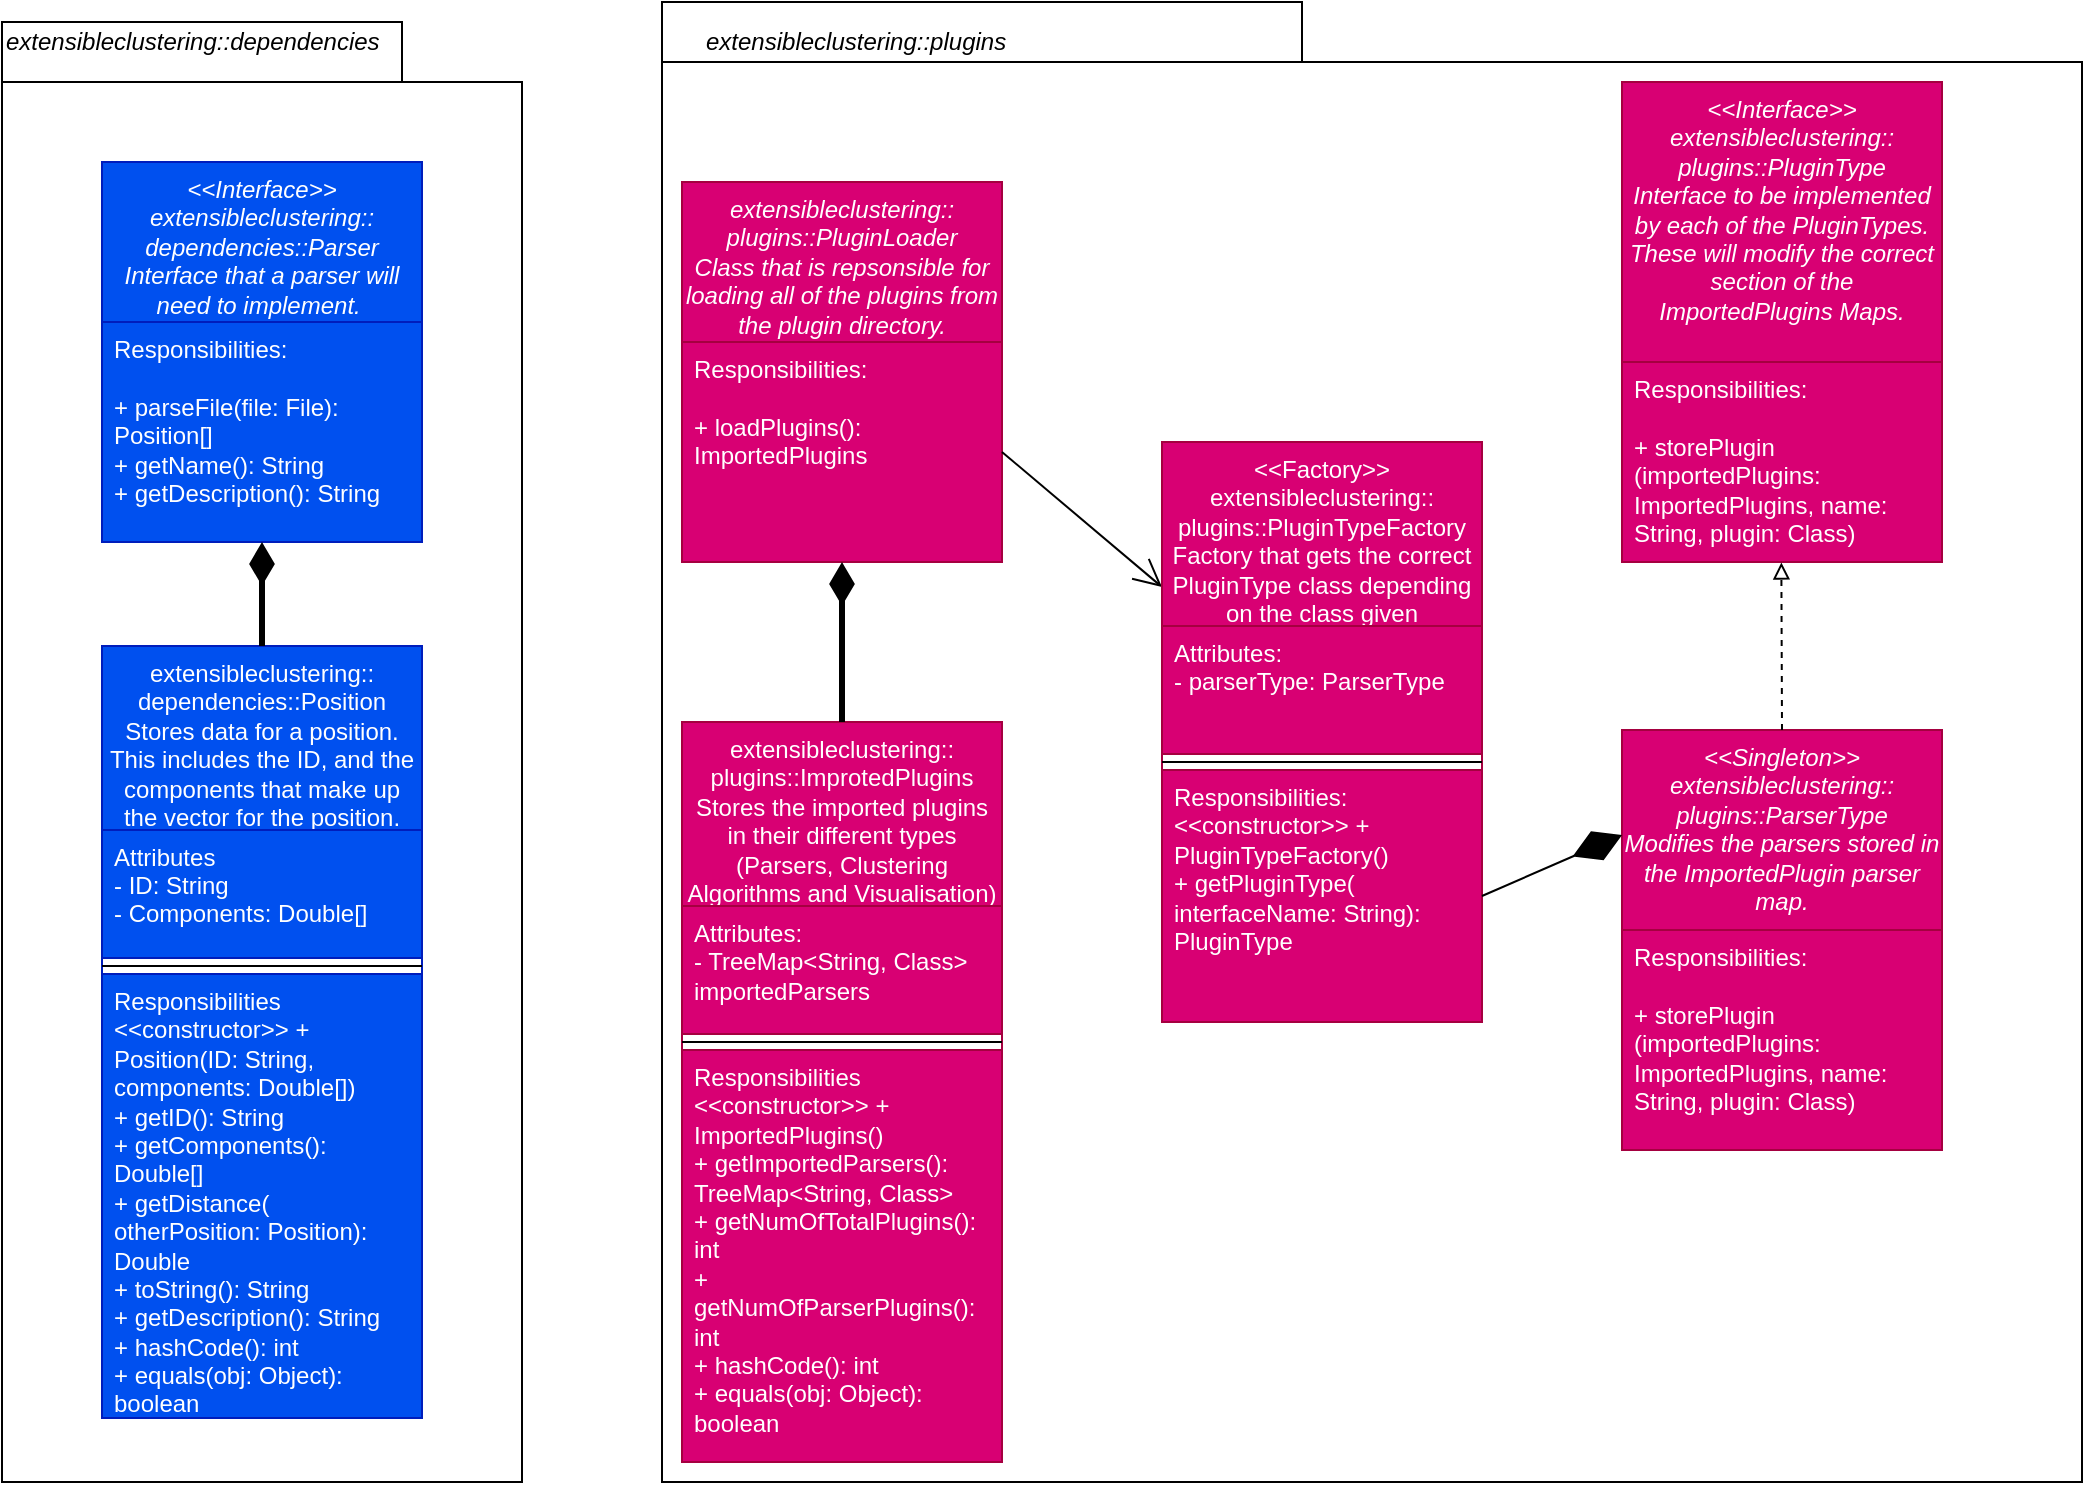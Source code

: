 <mxfile version="13.9.9" type="device"><diagram id="C5RBs43oDa-KdzZeNtuy" name="Page-1"><mxGraphModel dx="1106" dy="1003" grid="1" gridSize="10" guides="1" tooltips="1" connect="1" arrows="1" fold="1" page="1" pageScale="1" pageWidth="1169" pageHeight="827" math="0" shadow="0"><root><mxCell id="WIyWlLk6GJQsqaUBKTNV-0"/><mxCell id="WIyWlLk6GJQsqaUBKTNV-1" parent="WIyWlLk6GJQsqaUBKTNV-0"/><mxCell id="tbD4fpu7TwDnYOn3sbcb-42" value="" style="shape=folder;fontStyle=1;spacingTop=10;tabWidth=320;tabHeight=30;tabPosition=left;html=1;" parent="WIyWlLk6GJQsqaUBKTNV-1" vertex="1"><mxGeometry x="400" y="70" width="710" height="740" as="geometry"/></mxCell><mxCell id="tbD4fpu7TwDnYOn3sbcb-24" value="" style="shape=folder;fontStyle=1;spacingTop=10;tabWidth=200;tabHeight=30;tabPosition=left;html=1;" parent="WIyWlLk6GJQsqaUBKTNV-1" vertex="1"><mxGeometry x="70" y="80" width="260" height="730" as="geometry"/></mxCell><mxCell id="tbD4fpu7TwDnYOn3sbcb-11" value="extensibleclustering::&#10;plugins::PluginLoader&#10;Class that is repsonsible for loading all of the plugins from the plugin directory." style="swimlane;fontStyle=2;align=center;verticalAlign=top;childLayout=stackLayout;horizontal=1;startSize=80;horizontalStack=0;resizeParent=1;resizeLast=0;collapsible=1;marginBottom=0;rounded=0;shadow=0;strokeWidth=1;whiteSpace=wrap;fillColor=#d80073;strokeColor=#A50040;fontColor=#ffffff;" parent="WIyWlLk6GJQsqaUBKTNV-1" vertex="1"><mxGeometry x="410" y="160" width="160" height="190" as="geometry"><mxRectangle x="230" y="140" width="160" height="26" as="alternateBounds"/></mxGeometry></mxCell><mxCell id="tbD4fpu7TwDnYOn3sbcb-12" value="Responsibilities:&#10;&#10;+ loadPlugins(): ImportedPlugins" style="text;align=left;verticalAlign=top;spacingLeft=4;spacingRight=4;overflow=hidden;rotatable=0;points=[[0,0.5],[1,0.5]];portConstraint=eastwest;whiteSpace=wrap;fillColor=#d80073;strokeColor=#A50040;fontColor=#ffffff;" parent="tbD4fpu7TwDnYOn3sbcb-11" vertex="1"><mxGeometry y="80" width="160" height="110" as="geometry"/></mxCell><mxCell id="tbD4fpu7TwDnYOn3sbcb-15" value="extensibleclustering::&#10;plugins::ImprotedPlugins&#10;Stores the imported plugins in their different types (Parsers, Clustering Algorithms and Visualisation)" style="swimlane;fontStyle=0;align=center;verticalAlign=top;childLayout=stackLayout;horizontal=1;startSize=92;horizontalStack=0;resizeParent=1;resizeLast=0;collapsible=1;marginBottom=0;rounded=0;shadow=0;strokeWidth=1;whiteSpace=wrap;fillColor=#d80073;strokeColor=#A50040;fontColor=#ffffff;" parent="WIyWlLk6GJQsqaUBKTNV-1" vertex="1"><mxGeometry x="410" y="430" width="160" height="370" as="geometry"><mxRectangle x="130" y="380" width="160" height="26" as="alternateBounds"/></mxGeometry></mxCell><mxCell id="tbD4fpu7TwDnYOn3sbcb-16" value="Attributes:&#10;- TreeMap&lt;String, Class&gt; importedParsers" style="text;align=left;verticalAlign=top;spacingLeft=4;spacingRight=4;overflow=hidden;rotatable=0;points=[[0,0.5],[1,0.5]];portConstraint=eastwest;rounded=0;shadow=0;html=0;fontStyle=0;whiteSpace=wrap;fillColor=#d80073;strokeColor=#A50040;fontColor=#ffffff;" parent="tbD4fpu7TwDnYOn3sbcb-15" vertex="1"><mxGeometry y="92" width="160" height="64" as="geometry"/></mxCell><mxCell id="tbD4fpu7TwDnYOn3sbcb-17" value="" style="line;html=1;strokeWidth=1;align=left;verticalAlign=middle;spacingTop=-1;spacingLeft=3;spacingRight=3;rotatable=0;labelPosition=right;points=[];portConstraint=eastwest;" parent="tbD4fpu7TwDnYOn3sbcb-15" vertex="1"><mxGeometry y="156" width="160" height="8" as="geometry"/></mxCell><mxCell id="tbD4fpu7TwDnYOn3sbcb-18" value="Responsibilities&#10;&lt;&lt;constructor&gt;&gt; + ImportedPlugins() &#10;+ getImportedParsers(): TreeMap&lt;String, Class&gt;&#10;+ getNumOfTotalPlugins(): int&#10;+ getNumOfParserPlugins(): int&#10;+ hashCode(): int&#10;+ equals(obj: Object): boolean" style="text;align=left;verticalAlign=top;spacingLeft=4;spacingRight=4;overflow=hidden;rotatable=0;points=[[0,0.5],[1,0.5]];portConstraint=eastwest;fontStyle=0;whiteSpace=wrap;fillColor=#d80073;strokeColor=#A50040;fontColor=#ffffff;" parent="tbD4fpu7TwDnYOn3sbcb-15" vertex="1"><mxGeometry y="164" width="160" height="206" as="geometry"/></mxCell><mxCell id="tbD4fpu7TwDnYOn3sbcb-19" value="" style="endArrow=diamondThin;endSize=13;endFill=1;shadow=0;strokeWidth=3;rounded=0;edgeStyle=elbowEdgeStyle;elbow=vertical;strokeColor=#000000;entryX=0.5;entryY=1;entryDx=0;entryDy=0;entryPerimeter=0;exitX=0.5;exitY=0;exitDx=0;exitDy=0;" parent="WIyWlLk6GJQsqaUBKTNV-1" source="tbD4fpu7TwDnYOn3sbcb-15" target="tbD4fpu7TwDnYOn3sbcb-12" edge="1"><mxGeometry width="160" relative="1" as="geometry"><mxPoint x="150" y="440" as="sourcePoint"/><mxPoint x="150" y="300" as="targetPoint"/></mxGeometry></mxCell><mxCell id="tbD4fpu7TwDnYOn3sbcb-8" value="&lt;&lt;Interface&gt;&gt;&#10;extensibleclustering::&#10;dependencies::Parser&#10;Interface that a parser will need to implement. " style="swimlane;fontStyle=2;align=center;verticalAlign=top;childLayout=stackLayout;horizontal=1;startSize=80;horizontalStack=0;resizeParent=1;resizeLast=0;collapsible=1;marginBottom=0;rounded=0;shadow=0;strokeWidth=1;whiteSpace=wrap;fillColor=#0050ef;strokeColor=#001DBC;fontColor=#ffffff;" parent="WIyWlLk6GJQsqaUBKTNV-1" vertex="1"><mxGeometry x="120" y="150" width="160" height="190" as="geometry"><mxRectangle x="230" y="140" width="160" height="26" as="alternateBounds"/></mxGeometry></mxCell><mxCell id="tbD4fpu7TwDnYOn3sbcb-9" value="Responsibilities:&#10;&#10;+ parseFile(file: File):  Position[] &#10;+ getName(): String&#10;+ getDescription(): String" style="text;align=left;verticalAlign=top;spacingLeft=4;spacingRight=4;overflow=hidden;rotatable=0;points=[[0,0.5],[1,0.5]];portConstraint=eastwest;whiteSpace=wrap;fillColor=#0050ef;strokeColor=#001DBC;fontColor=#ffffff;" parent="tbD4fpu7TwDnYOn3sbcb-8" vertex="1"><mxGeometry y="80" width="160" height="110" as="geometry"/></mxCell><mxCell id="tbD4fpu7TwDnYOn3sbcb-3" value="extensibleclustering::&#10;dependencies::Position&#10;Stores data for a position. This includes the ID, and the components that make up the vector for the position." style="swimlane;fontStyle=0;align=center;verticalAlign=top;childLayout=stackLayout;horizontal=1;startSize=92;horizontalStack=0;resizeParent=1;resizeLast=0;collapsible=1;marginBottom=0;rounded=0;shadow=0;strokeWidth=1;whiteSpace=wrap;fillColor=#0050ef;strokeColor=#001DBC;fontColor=#ffffff;" parent="WIyWlLk6GJQsqaUBKTNV-1" vertex="1"><mxGeometry x="120" y="392" width="160" height="386" as="geometry"><mxRectangle x="130" y="380" width="160" height="26" as="alternateBounds"/></mxGeometry></mxCell><mxCell id="tbD4fpu7TwDnYOn3sbcb-4" value="Attributes&#10;- ID: String&#10;- Components: Double[]" style="text;align=left;verticalAlign=top;spacingLeft=4;spacingRight=4;overflow=hidden;rotatable=0;points=[[0,0.5],[1,0.5]];portConstraint=eastwest;rounded=0;shadow=0;html=0;fontStyle=0;fillColor=#0050ef;strokeColor=#001DBC;fontColor=#ffffff;" parent="tbD4fpu7TwDnYOn3sbcb-3" vertex="1"><mxGeometry y="92" width="160" height="64" as="geometry"/></mxCell><mxCell id="tbD4fpu7TwDnYOn3sbcb-5" value="" style="line;html=1;strokeWidth=1;align=left;verticalAlign=middle;spacingTop=-1;spacingLeft=3;spacingRight=3;rotatable=0;labelPosition=right;points=[];portConstraint=eastwest;" parent="tbD4fpu7TwDnYOn3sbcb-3" vertex="1"><mxGeometry y="156" width="160" height="8" as="geometry"/></mxCell><mxCell id="tbD4fpu7TwDnYOn3sbcb-6" value="Responsibilities&#10;&lt;&lt;constructor&gt;&gt; + Position(ID: String, components: Double[])&#10;+ getID(): String&#10;+ getComponents(): Double[]&#10;+ getDistance( otherPosition: Position): Double&#10;+ toString(): String&#10;+ getDescription(): String&#10;+ hashCode(): int&#10;+ equals(obj: Object): boolean" style="text;align=left;verticalAlign=top;spacingLeft=4;spacingRight=4;overflow=hidden;rotatable=0;points=[[0,0.5],[1,0.5]];portConstraint=eastwest;fontStyle=0;whiteSpace=wrap;fillColor=#0050ef;strokeColor=#001DBC;fontColor=#ffffff;" parent="tbD4fpu7TwDnYOn3sbcb-3" vertex="1"><mxGeometry y="164" width="160" height="222" as="geometry"/></mxCell><mxCell id="tbD4fpu7TwDnYOn3sbcb-2" value="" style="endArrow=diamondThin;endSize=13;endFill=1;shadow=0;strokeWidth=3;rounded=0;edgeStyle=elbowEdgeStyle;elbow=vertical;strokeColor=#000000;entryX=0.5;entryY=1;entryDx=0;entryDy=0;" parent="WIyWlLk6GJQsqaUBKTNV-1" source="tbD4fpu7TwDnYOn3sbcb-3" target="tbD4fpu7TwDnYOn3sbcb-8" edge="1"><mxGeometry width="160" relative="1" as="geometry"><mxPoint x="200" y="203" as="sourcePoint"/><mxPoint x="300" y="250" as="targetPoint"/></mxGeometry></mxCell><mxCell id="tbD4fpu7TwDnYOn3sbcb-25" value="&lt;span style=&quot;font-style: italic ; text-align: center&quot;&gt;extensibleclustering::&lt;/span&gt;&lt;span style=&quot;font-style: italic ; text-align: center&quot;&gt;dependencies&lt;/span&gt;" style="text;html=1;strokeColor=none;fillColor=none;align=left;verticalAlign=middle;whiteSpace=wrap;rounded=0;" parent="WIyWlLk6GJQsqaUBKTNV-1" vertex="1"><mxGeometry x="70" y="70" width="250" height="40" as="geometry"/></mxCell><mxCell id="tbD4fpu7TwDnYOn3sbcb-28" value="" style="endArrow=open;endFill=1;endSize=12;html=1;entryX=0;entryY=0.25;entryDx=0;entryDy=0;exitX=1;exitY=0.5;exitDx=0;exitDy=0;strokeColor=#000000;" parent="WIyWlLk6GJQsqaUBKTNV-1" source="tbD4fpu7TwDnYOn3sbcb-12" target="tbD4fpu7TwDnYOn3sbcb-29" edge="1"><mxGeometry width="160" relative="1" as="geometry"><mxPoint x="410" y="380" as="sourcePoint"/><mxPoint x="630" y="272.5" as="targetPoint"/></mxGeometry></mxCell><mxCell id="tbD4fpu7TwDnYOn3sbcb-29" value="&lt;&lt;Factory&gt;&gt;&#10;extensibleclustering::&#10;plugins::PluginTypeFactory&#10;Factory that gets the correct PluginType class depending on the class given" style="swimlane;fontStyle=0;align=center;verticalAlign=top;childLayout=stackLayout;horizontal=1;startSize=92;horizontalStack=0;resizeParent=1;resizeLast=0;collapsible=1;marginBottom=0;rounded=0;shadow=0;strokeWidth=1;whiteSpace=wrap;fillColor=#d80073;strokeColor=#A50040;fontColor=#ffffff;" parent="WIyWlLk6GJQsqaUBKTNV-1" vertex="1"><mxGeometry x="650" y="290" width="160" height="290" as="geometry"><mxRectangle x="130" y="380" width="160" height="26" as="alternateBounds"/></mxGeometry></mxCell><mxCell id="tbD4fpu7TwDnYOn3sbcb-30" value="Attributes:&#10;- parserType: ParserType" style="text;align=left;verticalAlign=top;spacingLeft=4;spacingRight=4;overflow=hidden;rotatable=0;points=[[0,0.5],[1,0.5]];portConstraint=eastwest;rounded=0;shadow=0;html=0;fontStyle=0;whiteSpace=wrap;fillColor=#d80073;strokeColor=#A50040;fontColor=#ffffff;" parent="tbD4fpu7TwDnYOn3sbcb-29" vertex="1"><mxGeometry y="92" width="160" height="64" as="geometry"/></mxCell><mxCell id="tbD4fpu7TwDnYOn3sbcb-31" value="" style="line;html=1;strokeWidth=1;align=left;verticalAlign=middle;spacingTop=-1;spacingLeft=3;spacingRight=3;rotatable=0;labelPosition=right;points=[];portConstraint=eastwest;" parent="tbD4fpu7TwDnYOn3sbcb-29" vertex="1"><mxGeometry y="156" width="160" height="8" as="geometry"/></mxCell><mxCell id="tbD4fpu7TwDnYOn3sbcb-32" value="Responsibilities:&#10;&lt;&lt;constructor&gt;&gt; + PluginTypeFactory()&#10;+ getPluginType( interfaceName: String): PluginType" style="text;align=left;verticalAlign=top;spacingLeft=4;spacingRight=4;overflow=hidden;rotatable=0;points=[[0,0.5],[1,0.5]];portConstraint=eastwest;fontStyle=0;whiteSpace=wrap;fillColor=#d80073;strokeColor=#A50040;fontColor=#ffffff;" parent="tbD4fpu7TwDnYOn3sbcb-29" vertex="1"><mxGeometry y="164" width="160" height="126" as="geometry"/></mxCell><mxCell id="tbD4fpu7TwDnYOn3sbcb-33" value="&lt;&lt;Interface&gt;&gt;&#10;extensibleclustering::&#10;plugins::PluginType&#10;Interface to be implemented by each of the PluginTypes.&#10;These will modify the correct section of the ImportedPlugins Maps." style="swimlane;fontStyle=2;align=center;verticalAlign=top;childLayout=stackLayout;horizontal=1;startSize=140;horizontalStack=0;resizeParent=1;resizeLast=0;collapsible=1;marginBottom=0;rounded=0;shadow=0;strokeWidth=1;whiteSpace=wrap;fillColor=#d80073;strokeColor=#A50040;fontColor=#ffffff;" parent="WIyWlLk6GJQsqaUBKTNV-1" vertex="1"><mxGeometry x="880" y="110" width="160" height="240" as="geometry"><mxRectangle x="230" y="140" width="160" height="26" as="alternateBounds"/></mxGeometry></mxCell><mxCell id="tbD4fpu7TwDnYOn3sbcb-34" value="Responsibilities:&#10;&#10;+ storePlugin (importedPlugins: ImportedPlugins, name: String, plugin: Class)" style="text;align=left;verticalAlign=top;spacingLeft=4;spacingRight=4;overflow=hidden;rotatable=0;points=[[0,0.5],[1,0.5]];portConstraint=eastwest;whiteSpace=wrap;fillColor=#d80073;strokeColor=#A50040;fontColor=#ffffff;" parent="tbD4fpu7TwDnYOn3sbcb-33" vertex="1"><mxGeometry y="140" width="160" height="100" as="geometry"/></mxCell><mxCell id="tbD4fpu7TwDnYOn3sbcb-36" value="&lt;&lt;Singleton&gt;&gt;&#10;extensibleclustering::&#10;plugins::ParserType&#10;Modifies the parsers stored in the ImportedPlugin parser map." style="swimlane;fontStyle=2;align=center;verticalAlign=top;childLayout=stackLayout;horizontal=1;startSize=100;horizontalStack=0;resizeParent=1;resizeLast=0;collapsible=1;marginBottom=0;rounded=0;shadow=0;strokeWidth=1;whiteSpace=wrap;fillColor=#d80073;strokeColor=#A50040;fontColor=#ffffff;" parent="WIyWlLk6GJQsqaUBKTNV-1" vertex="1"><mxGeometry x="880" y="434" width="160" height="210" as="geometry"><mxRectangle x="230" y="140" width="160" height="26" as="alternateBounds"/></mxGeometry></mxCell><mxCell id="tbD4fpu7TwDnYOn3sbcb-37" value="Responsibilities:&#10;&#10;+ storePlugin (importedPlugins: ImportedPlugins, name: String, plugin: Class)" style="text;align=left;verticalAlign=top;spacingLeft=4;spacingRight=4;overflow=hidden;rotatable=0;points=[[0,0.5],[1,0.5]];portConstraint=eastwest;whiteSpace=wrap;fillColor=#d80073;strokeColor=#A50040;fontColor=#ffffff;" parent="tbD4fpu7TwDnYOn3sbcb-36" vertex="1"><mxGeometry y="100" width="160" height="110" as="geometry"/></mxCell><mxCell id="tbD4fpu7TwDnYOn3sbcb-40" value="" style="endArrow=block;html=1;dashed=1;endFill=0;strokeWidth=1;entryX=0.498;entryY=1.002;entryDx=0;entryDy=0;exitX=0.5;exitY=0;exitDx=0;exitDy=0;entryPerimeter=0;" parent="WIyWlLk6GJQsqaUBKTNV-1" source="tbD4fpu7TwDnYOn3sbcb-36" target="tbD4fpu7TwDnYOn3sbcb-34" edge="1"><mxGeometry width="50" height="50" relative="1" as="geometry"><mxPoint x="380" y="229" as="sourcePoint"/><mxPoint x="580" y="380" as="targetPoint"/></mxGeometry></mxCell><mxCell id="tbD4fpu7TwDnYOn3sbcb-41" value="" style="endArrow=diamondThin;endFill=1;endSize=24;html=1;strokeColor=#000000;entryX=0;entryY=0.25;entryDx=0;entryDy=0;exitX=1;exitY=0.5;exitDx=0;exitDy=0;" parent="WIyWlLk6GJQsqaUBKTNV-1" source="tbD4fpu7TwDnYOn3sbcb-32" target="tbD4fpu7TwDnYOn3sbcb-36" edge="1"><mxGeometry width="160" relative="1" as="geometry"><mxPoint x="430" y="430" as="sourcePoint"/><mxPoint x="590" y="430" as="targetPoint"/></mxGeometry></mxCell><mxCell id="tbD4fpu7TwDnYOn3sbcb-43" value="&lt;span style=&quot;font-style: italic ; text-align: center&quot;&gt;extensibleclustering::plugins&lt;/span&gt;" style="text;html=1;strokeColor=none;fillColor=none;align=left;verticalAlign=middle;whiteSpace=wrap;rounded=0;" parent="WIyWlLk6GJQsqaUBKTNV-1" vertex="1"><mxGeometry x="420" y="70" width="250" height="40" as="geometry"/></mxCell></root></mxGraphModel></diagram></mxfile>